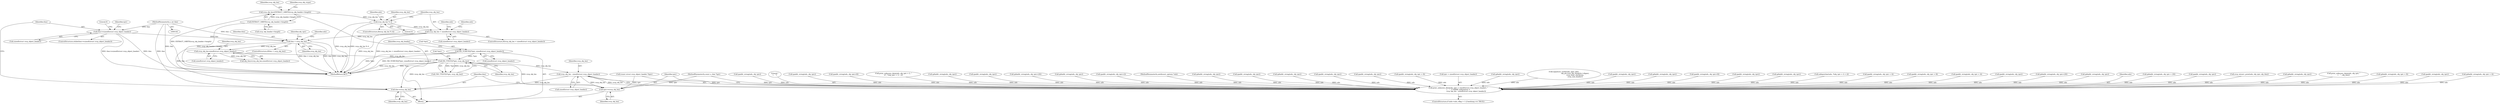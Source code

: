 digraph "0_tcpdump_289c672020280529fd382f3502efab7100d638ec@API" {
"1003373" [label="(Call,rsvp_obj_len - sizeof(struct rsvp_object_header))"];
"1000328" [label="(Call,ND_TTEST2(*tptr, rsvp_obj_len))"];
"1000177" [label="(Call,ND_TCHECK2(*tptr, sizeof(struct rsvp_object_header)))"];
"1000322" [label="(Call,rsvp_obj_len-sizeof(struct rsvp_object_header))"];
"1000301" [label="(Call,tlen < rsvp_obj_len)"];
"1000172" [label="(Call,tlen>=sizeof(struct rsvp_object_header))"];
"1000150" [label="(MethodParameterIn,u_int tlen)"];
"1000215" [label="(Call,rsvp_obj_len < sizeof(struct rsvp_object_header))"];
"1000199" [label="(Call,rsvp_obj_len % 4)"];
"1000187" [label="(Call,rsvp_obj_len=EXTRACT_16BITS(rsvp_obj_header->length))"];
"1000189" [label="(Call,EXTRACT_16BITS(rsvp_obj_header->length))"];
"1003366" [label="(Call,print_unknown_data(ndo, tptr + sizeof(struct rsvp_object_header), \"\n\t    \", /* FIXME indentation */\n                               rsvp_obj_len - sizeof(struct rsvp_object_header)))"];
"1003377" [label="(Call,tptr+=rsvp_obj_len)"];
"1003380" [label="(Call,tlen-=rsvp_obj_len)"];
"1000315" [label="(Identifier,obj_tptr)"];
"1000681" [label="(Call,ipaddr_string(ndo, obj_tptr))"];
"1000301" [label="(Call,tlen < rsvp_obj_len)"];
"1003384" [label="(Literal,0)"];
"1003375" [label="(Call,sizeof(struct rsvp_object_header))"];
"1001025" [label="(Call,ipaddr_string(ndo, obj_tptr+8))"];
"1002895" [label="(Call,print_unknown_data(ndo, obj_tptr + 2, \"\n\t\t\", *(obj_tptr + 1) - 2))"];
"1000178" [label="(Call,*tptr)"];
"1003380" [label="(Call,tlen-=rsvp_obj_len)"];
"1000217" [label="(Call,sizeof(struct rsvp_object_header))"];
"1000410" [label="(Call,ip6addr_string(ndo, obj_tptr))"];
"1002323" [label="(Call,ipaddr_string(ndo, obj_tptr))"];
"1000952" [label="(Call,ip6addr_string(ndo, obj_tptr+20))"];
"1003324" [label="(Call,ip6addr_string(ndo, obj_tptr))"];
"1000179" [label="(Identifier,tptr)"];
"1000176" [label="(Block,)"];
"1001405" [label="(Call,ipaddr_string(ndo, obj_tptr+2))"];
"1003373" [label="(Call,rsvp_obj_len - sizeof(struct rsvp_object_header))"];
"1000145" [label="(MethodParameterIn,netdissect_options *ndo)"];
"1000709" [label="(Call,ip6addr_string(ndo, obj_tptr))"];
"1000328" [label="(Call,ND_TTEST2(*tptr, rsvp_obj_len))"];
"1002160" [label="(Call,ipaddr_string(ndo, obj_tptr))"];
"1000177" [label="(Call,ND_TCHECK2(*tptr, sizeof(struct rsvp_object_header)))"];
"1000911" [label="(Call,ip6addr_string(ndo, obj_tptr))"];
"1000331" [label="(Identifier,rsvp_obj_len)"];
"1000215" [label="(Call,rsvp_obj_len < sizeof(struct rsvp_object_header))"];
"1000205" [label="(Identifier,ndo)"];
"1003299" [label="(Call,ipaddr_string(ndo, obj_tptr))"];
"1000171" [label="(ControlStructure,while(tlen>=sizeof(struct rsvp_object_header)))"];
"1000323" [label="(Identifier,rsvp_obj_len)"];
"1002677" [label="(Call,ipaddr_string(ndo, obj_tptr))"];
"1000189" [label="(Call,EXTRACT_16BITS(rsvp_obj_header->length))"];
"1000216" [label="(Identifier,rsvp_obj_len)"];
"1000542" [label="(Call,ipaddr_string(ndo, obj_tptr + 8))"];
"1000200" [label="(Identifier,rsvp_obj_len)"];
"1003368" [label="(Call,tptr + sizeof(struct rsvp_object_header))"];
"1000644" [label="(Call,ip6addr_string(ndo, obj_tptr))"];
"1003381" [label="(Identifier,tlen)"];
"1003377" [label="(Call,tptr+=rsvp_obj_len)"];
"1000222" [label="(Identifier,ndo)"];
"1000303" [label="(Identifier,rsvp_obj_len)"];
"1003098" [label="(Call,signature_verify(ndo, pptr, plen,\n                                            obj_ptr.rsvp_obj_integrity->digest,\n                                            rsvp_clear_checksum,\n                                            rsvp_com_header))"];
"1000190" [label="(Call,rsvp_obj_header->length)"];
"1003379" [label="(Identifier,rsvp_obj_len)"];
"1000984" [label="(Call,ipaddr_string(ndo, obj_tptr))"];
"1000148" [label="(MethodParameterIn,const u_char *tptr)"];
"1002190" [label="(Call,ip6addr_string(ndo, obj_tptr))"];
"1000320" [label="(Call,obj_tlen=rsvp_obj_len-sizeof(struct rsvp_object_header))"];
"1000183" [label="(Identifier,rsvp_obj_header)"];
"1000300" [label="(ControlStructure,if(tlen < rsvp_obj_len))"];
"1002364" [label="(Call,ipaddr_string(ndo, obj_tptr+8))"];
"1001932" [label="(Call,ipaddr_string(ndo, obj_tptr))"];
"1001968" [label="(Call,ip6addr_string(ndo, obj_tptr))"];
"1000329" [label="(Call,*tptr)"];
"1003356" [label="(ControlStructure,if (ndo->ndo_vflag > 1 || hexdump == TRUE))"];
"1000174" [label="(Call,sizeof(struct rsvp_object_header))"];
"1000150" [label="(MethodParameterIn,u_int tlen)"];
"1001614" [label="(Call,safeputchar(ndo, *(obj_tptr + 4 + i)))"];
"1002598" [label="(Call,ipaddr_string(ndo, obj_tptr + 4))"];
"1000579" [label="(Call,ipaddr_string(ndo, obj_tptr + 8))"];
"1003374" [label="(Identifier,rsvp_obj_len)"];
"1000324" [label="(Call,sizeof(struct rsvp_object_header))"];
"1000327" [label="(Call,!ND_TTEST2(*tptr, rsvp_obj_len))"];
"1000188" [label="(Identifier,rsvp_obj_len)"];
"1000307" [label="(Identifier,ndo)"];
"1000198" [label="(ControlStructure,if(rsvp_obj_len % 4))"];
"1001778" [label="(Call,ipaddr_string(ndo, obj_tptr + 4))"];
"1000881" [label="(Call,ipaddr_string(ndo, obj_tptr))"];
"1002291" [label="(Call,ip6addr_string(ndo, obj_tptr+20))"];
"1003409" [label="(MethodReturn,RET)"];
"1003366" [label="(Call,print_unknown_data(ndo, tptr + sizeof(struct rsvp_object_header), \"\n\t    \", /* FIXME indentation */\n                               rsvp_obj_len - sizeof(struct rsvp_object_header)))"];
"1003382" [label="(Identifier,rsvp_obj_len)"];
"1002220" [label="(Call,ip6addr_string(ndo, obj_tptr))"];
"1000194" [label="(Identifier,rsvp_obj_ctype)"];
"1003367" [label="(Identifier,ndo)"];
"1000180" [label="(Call,sizeof(struct rsvp_object_header))"];
"1000471" [label="(Call,ip6addr_string(ndo, obj_tptr + 20))"];
"1000184" [label="(Call,(const struct rsvp_object_header *)tptr)"];
"1000616" [label="(Call,ipaddr_string(ndo, obj_tptr))"];
"1000214" [label="(ControlStructure,if(rsvp_obj_len < sizeof(struct rsvp_object_header)))"];
"1002116" [label="(Call,rsvp_intserv_print(ndo, obj_tptr, obj_tlen))"];
"1002767" [label="(Call,ip6addr_string(ndo, obj_tptr))"];
"1003350" [label="(Call,print_unknown_data(ndo, obj_tptr, \"\n\t    \", obj_tlen))"];
"1000187" [label="(Call,rsvp_obj_len=EXTRACT_16BITS(rsvp_obj_header->length))"];
"1000506" [label="(Call,ip6addr_string(ndo, obj_tptr + 8))"];
"1000322" [label="(Call,rsvp_obj_len-sizeof(struct rsvp_object_header))"];
"1000238" [label="(Identifier,ndo)"];
"1000201" [label="(Literal,4)"];
"1002250" [label="(Call,ipaddr_string(ndo, obj_tptr))"];
"1001799" [label="(Call,ip6addr_string(ndo, obj_tptr + 4))"];
"1000173" [label="(Identifier,tlen)"];
"1000172" [label="(Call,tlen>=sizeof(struct rsvp_object_header))"];
"1003378" [label="(Identifier,tptr)"];
"1000199" [label="(Call,rsvp_obj_len % 4)"];
"1000363" [label="(Call,ipaddr_string(ndo, obj_tptr))"];
"1000302" [label="(Identifier,tlen)"];
"1003372" [label="(Literal,\"\n\t    \")"];
"1003373" -> "1003366"  [label="AST: "];
"1003373" -> "1003375"  [label="CFG: "];
"1003374" -> "1003373"  [label="AST: "];
"1003375" -> "1003373"  [label="AST: "];
"1003366" -> "1003373"  [label="CFG: "];
"1003373" -> "1003366"  [label="DDG: rsvp_obj_len"];
"1000328" -> "1003373"  [label="DDG: rsvp_obj_len"];
"1003373" -> "1003377"  [label="DDG: rsvp_obj_len"];
"1003373" -> "1003380"  [label="DDG: rsvp_obj_len"];
"1000328" -> "1000327"  [label="AST: "];
"1000328" -> "1000331"  [label="CFG: "];
"1000329" -> "1000328"  [label="AST: "];
"1000331" -> "1000328"  [label="AST: "];
"1000327" -> "1000328"  [label="CFG: "];
"1000328" -> "1003409"  [label="DDG: rsvp_obj_len"];
"1000328" -> "1003409"  [label="DDG: *tptr"];
"1000328" -> "1000327"  [label="DDG: *tptr"];
"1000328" -> "1000327"  [label="DDG: rsvp_obj_len"];
"1000177" -> "1000328"  [label="DDG: *tptr"];
"1000322" -> "1000328"  [label="DDG: rsvp_obj_len"];
"1000328" -> "1003377"  [label="DDG: rsvp_obj_len"];
"1000328" -> "1003380"  [label="DDG: rsvp_obj_len"];
"1000177" -> "1000176"  [label="AST: "];
"1000177" -> "1000180"  [label="CFG: "];
"1000178" -> "1000177"  [label="AST: "];
"1000180" -> "1000177"  [label="AST: "];
"1000183" -> "1000177"  [label="CFG: "];
"1000177" -> "1003409"  [label="DDG: *tptr"];
"1000177" -> "1003409"  [label="DDG: ND_TCHECK2(*tptr, sizeof(struct rsvp_object_header))"];
"1000322" -> "1000320"  [label="AST: "];
"1000322" -> "1000324"  [label="CFG: "];
"1000323" -> "1000322"  [label="AST: "];
"1000324" -> "1000322"  [label="AST: "];
"1000320" -> "1000322"  [label="CFG: "];
"1000322" -> "1000320"  [label="DDG: rsvp_obj_len"];
"1000301" -> "1000322"  [label="DDG: rsvp_obj_len"];
"1000301" -> "1000300"  [label="AST: "];
"1000301" -> "1000303"  [label="CFG: "];
"1000302" -> "1000301"  [label="AST: "];
"1000303" -> "1000301"  [label="AST: "];
"1000307" -> "1000301"  [label="CFG: "];
"1000315" -> "1000301"  [label="CFG: "];
"1000301" -> "1003409"  [label="DDG: rsvp_obj_len"];
"1000301" -> "1003409"  [label="DDG: tlen < rsvp_obj_len"];
"1000301" -> "1003409"  [label="DDG: tlen"];
"1000172" -> "1000301"  [label="DDG: tlen"];
"1000150" -> "1000301"  [label="DDG: tlen"];
"1000215" -> "1000301"  [label="DDG: rsvp_obj_len"];
"1000301" -> "1003380"  [label="DDG: tlen"];
"1000172" -> "1000171"  [label="AST: "];
"1000172" -> "1000174"  [label="CFG: "];
"1000173" -> "1000172"  [label="AST: "];
"1000174" -> "1000172"  [label="AST: "];
"1000179" -> "1000172"  [label="CFG: "];
"1003384" -> "1000172"  [label="CFG: "];
"1000172" -> "1003409"  [label="DDG: tlen>=sizeof(struct rsvp_object_header)"];
"1000172" -> "1003409"  [label="DDG: tlen"];
"1000150" -> "1000172"  [label="DDG: tlen"];
"1000150" -> "1000144"  [label="AST: "];
"1000150" -> "1003409"  [label="DDG: tlen"];
"1000150" -> "1003380"  [label="DDG: tlen"];
"1000215" -> "1000214"  [label="AST: "];
"1000215" -> "1000217"  [label="CFG: "];
"1000216" -> "1000215"  [label="AST: "];
"1000217" -> "1000215"  [label="AST: "];
"1000222" -> "1000215"  [label="CFG: "];
"1000238" -> "1000215"  [label="CFG: "];
"1000215" -> "1003409"  [label="DDG: rsvp_obj_len"];
"1000215" -> "1003409"  [label="DDG: rsvp_obj_len < sizeof(struct rsvp_object_header)"];
"1000199" -> "1000215"  [label="DDG: rsvp_obj_len"];
"1000199" -> "1000198"  [label="AST: "];
"1000199" -> "1000201"  [label="CFG: "];
"1000200" -> "1000199"  [label="AST: "];
"1000201" -> "1000199"  [label="AST: "];
"1000205" -> "1000199"  [label="CFG: "];
"1000216" -> "1000199"  [label="CFG: "];
"1000199" -> "1003409"  [label="DDG: rsvp_obj_len"];
"1000199" -> "1003409"  [label="DDG: rsvp_obj_len % 4"];
"1000187" -> "1000199"  [label="DDG: rsvp_obj_len"];
"1000187" -> "1000176"  [label="AST: "];
"1000187" -> "1000189"  [label="CFG: "];
"1000188" -> "1000187"  [label="AST: "];
"1000189" -> "1000187"  [label="AST: "];
"1000194" -> "1000187"  [label="CFG: "];
"1000187" -> "1003409"  [label="DDG: EXTRACT_16BITS(rsvp_obj_header->length)"];
"1000189" -> "1000187"  [label="DDG: rsvp_obj_header->length"];
"1000189" -> "1000190"  [label="CFG: "];
"1000190" -> "1000189"  [label="AST: "];
"1000189" -> "1003409"  [label="DDG: rsvp_obj_header->length"];
"1003366" -> "1003356"  [label="AST: "];
"1003367" -> "1003366"  [label="AST: "];
"1003368" -> "1003366"  [label="AST: "];
"1003372" -> "1003366"  [label="AST: "];
"1003378" -> "1003366"  [label="CFG: "];
"1002364" -> "1003366"  [label="DDG: ndo"];
"1000410" -> "1003366"  [label="DDG: ndo"];
"1000471" -> "1003366"  [label="DDG: ndo"];
"1000506" -> "1003366"  [label="DDG: ndo"];
"1001778" -> "1003366"  [label="DDG: ndo"];
"1000542" -> "1003366"  [label="DDG: ndo"];
"1000881" -> "1003366"  [label="DDG: ndo"];
"1000911" -> "1003366"  [label="DDG: ndo"];
"1001799" -> "1003366"  [label="DDG: ndo"];
"1003350" -> "1003366"  [label="DDG: ndo"];
"1002160" -> "1003366"  [label="DDG: ndo"];
"1002291" -> "1003366"  [label="DDG: ndo"];
"1000681" -> "1003366"  [label="DDG: ndo"];
"1000579" -> "1003366"  [label="DDG: ndo"];
"1001025" -> "1003366"  [label="DDG: ndo"];
"1000952" -> "1003366"  [label="DDG: ndo"];
"1002323" -> "1003366"  [label="DDG: ndo"];
"1000363" -> "1003366"  [label="DDG: ndo"];
"1000616" -> "1003366"  [label="DDG: ndo"];
"1002598" -> "1003366"  [label="DDG: ndo"];
"1001614" -> "1003366"  [label="DDG: ndo"];
"1002895" -> "1003366"  [label="DDG: ndo"];
"1002767" -> "1003366"  [label="DDG: ndo"];
"1003324" -> "1003366"  [label="DDG: ndo"];
"1002250" -> "1003366"  [label="DDG: ndo"];
"1002220" -> "1003366"  [label="DDG: ndo"];
"1002190" -> "1003366"  [label="DDG: ndo"];
"1003098" -> "1003366"  [label="DDG: ndo"];
"1001405" -> "1003366"  [label="DDG: ndo"];
"1000709" -> "1003366"  [label="DDG: ndo"];
"1001932" -> "1003366"  [label="DDG: ndo"];
"1001968" -> "1003366"  [label="DDG: ndo"];
"1000644" -> "1003366"  [label="DDG: ndo"];
"1002116" -> "1003366"  [label="DDG: ndo"];
"1000984" -> "1003366"  [label="DDG: ndo"];
"1003299" -> "1003366"  [label="DDG: ndo"];
"1002677" -> "1003366"  [label="DDG: ndo"];
"1000145" -> "1003366"  [label="DDG: ndo"];
"1000148" -> "1003366"  [label="DDG: tptr"];
"1000184" -> "1003366"  [label="DDG: tptr"];
"1003377" -> "1000176"  [label="AST: "];
"1003377" -> "1003379"  [label="CFG: "];
"1003378" -> "1003377"  [label="AST: "];
"1003379" -> "1003377"  [label="AST: "];
"1003381" -> "1003377"  [label="CFG: "];
"1000148" -> "1003377"  [label="DDG: tptr"];
"1000184" -> "1003377"  [label="DDG: tptr"];
"1003380" -> "1000176"  [label="AST: "];
"1003380" -> "1003382"  [label="CFG: "];
"1003381" -> "1003380"  [label="AST: "];
"1003382" -> "1003380"  [label="AST: "];
"1000173" -> "1003380"  [label="CFG: "];
}
